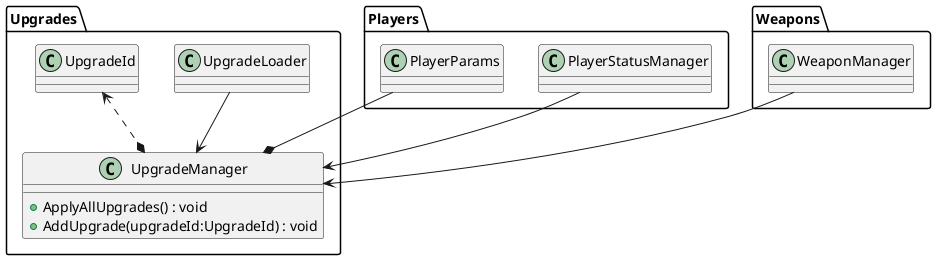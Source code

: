 @startuml
namespace Upgrades{
class UpgradeManager {
    + ApplyAllUpgrades() : void
    + AddUpgrade(upgradeId:UpgradeId) : void
}
}
Upgrades.UpgradeLoader --> UpgradeManager
Players.PlayerStatusManager --> UpgradeManager
Weapons.WeaponManager --> UpgradeManager
Players.PlayerParams --* UpgradeManager
Upgrades.UpgradeId <..* UpgradeManager
@enduml
